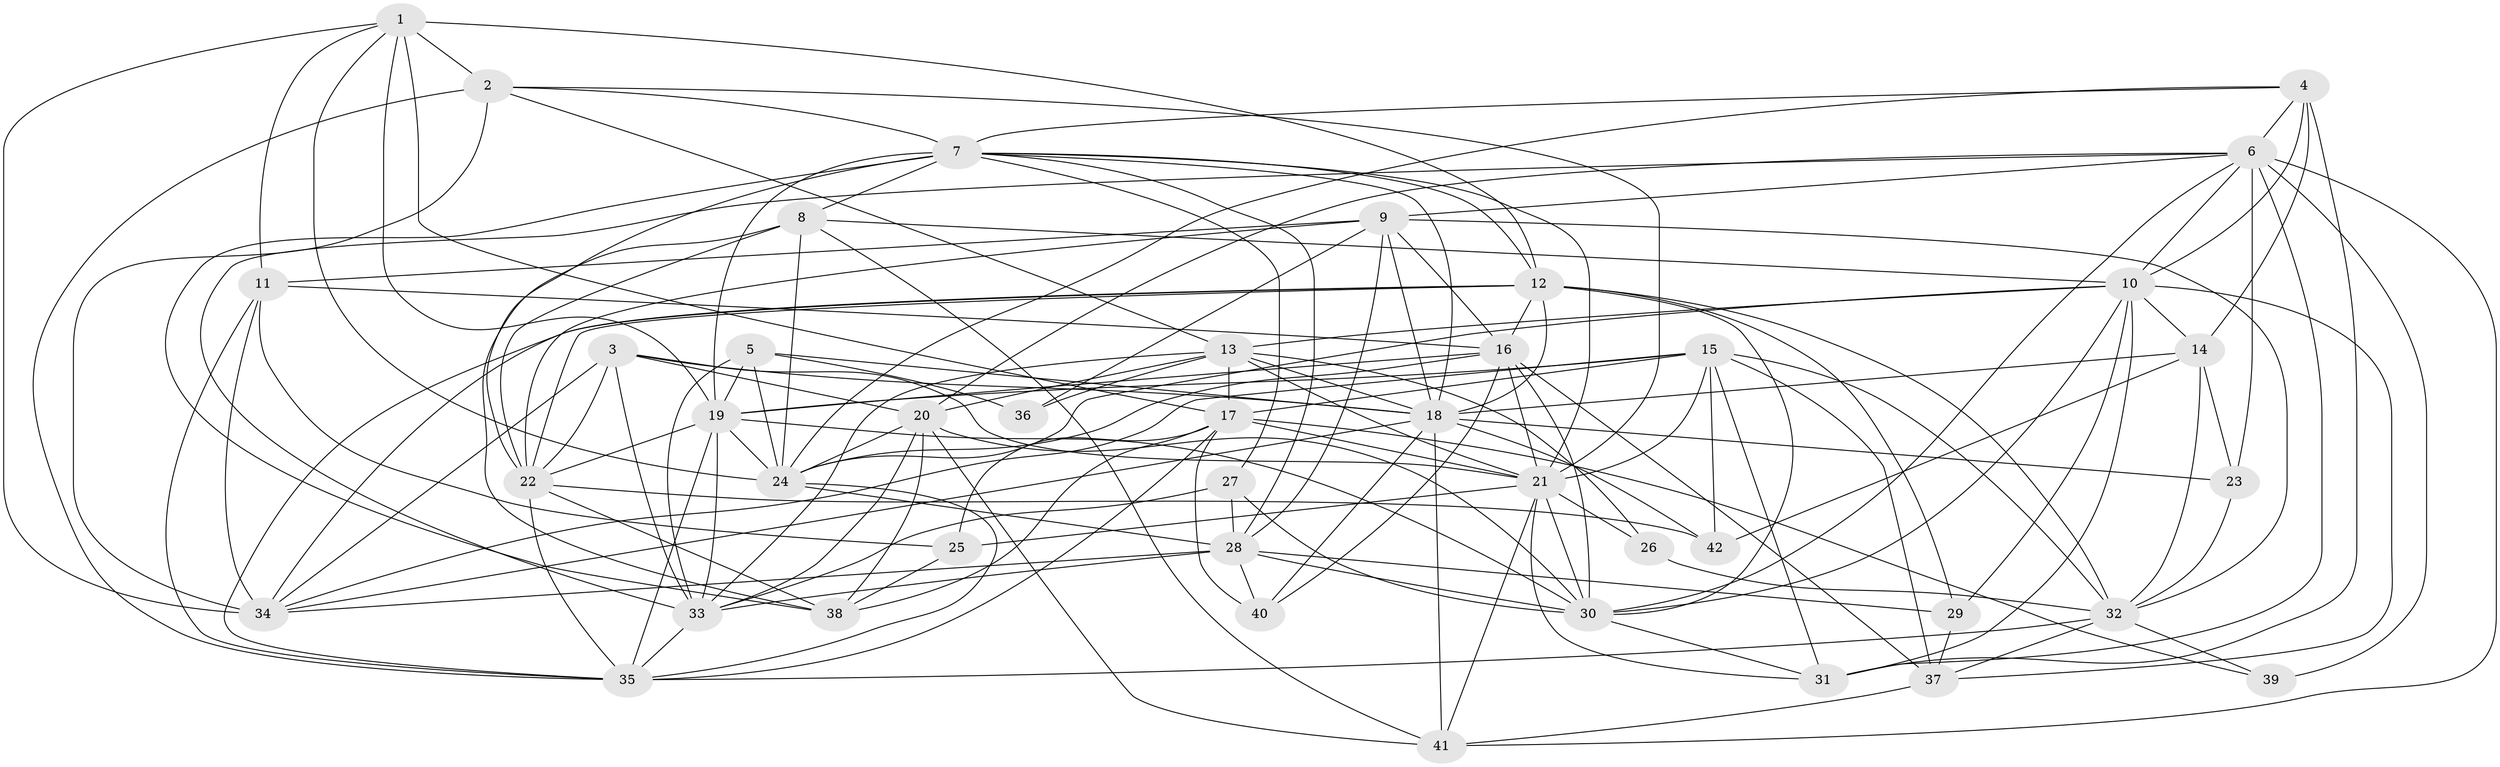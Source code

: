 // original degree distribution, {4: 1.0}
// Generated by graph-tools (version 1.1) at 2025/54/03/04/25 22:54:04]
// undirected, 42 vertices, 152 edges
graph export_dot {
  node [color=gray90,style=filled];
  1;
  2;
  3;
  4;
  5;
  6;
  7;
  8;
  9;
  10;
  11;
  12;
  13;
  14;
  15;
  16;
  17;
  18;
  19;
  20;
  21;
  22;
  23;
  24;
  25;
  26;
  27;
  28;
  29;
  30;
  31;
  32;
  33;
  34;
  35;
  36;
  37;
  38;
  39;
  40;
  41;
  42;
  1 -- 2 [weight=2.0];
  1 -- 11 [weight=2.0];
  1 -- 12 [weight=1.0];
  1 -- 17 [weight=3.0];
  1 -- 19 [weight=1.0];
  1 -- 24 [weight=1.0];
  1 -- 34 [weight=2.0];
  2 -- 7 [weight=1.0];
  2 -- 13 [weight=1.0];
  2 -- 21 [weight=1.0];
  2 -- 34 [weight=2.0];
  2 -- 35 [weight=1.0];
  3 -- 18 [weight=1.0];
  3 -- 20 [weight=1.0];
  3 -- 21 [weight=1.0];
  3 -- 22 [weight=1.0];
  3 -- 33 [weight=3.0];
  3 -- 34 [weight=1.0];
  4 -- 6 [weight=1.0];
  4 -- 7 [weight=2.0];
  4 -- 10 [weight=1.0];
  4 -- 14 [weight=2.0];
  4 -- 24 [weight=1.0];
  4 -- 31 [weight=1.0];
  5 -- 18 [weight=1.0];
  5 -- 19 [weight=1.0];
  5 -- 24 [weight=1.0];
  5 -- 33 [weight=2.0];
  5 -- 36 [weight=1.0];
  6 -- 9 [weight=1.0];
  6 -- 10 [weight=1.0];
  6 -- 20 [weight=1.0];
  6 -- 23 [weight=2.0];
  6 -- 30 [weight=1.0];
  6 -- 31 [weight=1.0];
  6 -- 33 [weight=1.0];
  6 -- 39 [weight=2.0];
  6 -- 41 [weight=1.0];
  7 -- 8 [weight=1.0];
  7 -- 12 [weight=1.0];
  7 -- 18 [weight=1.0];
  7 -- 19 [weight=1.0];
  7 -- 21 [weight=1.0];
  7 -- 22 [weight=1.0];
  7 -- 27 [weight=1.0];
  7 -- 28 [weight=1.0];
  7 -- 38 [weight=1.0];
  8 -- 10 [weight=1.0];
  8 -- 22 [weight=2.0];
  8 -- 24 [weight=2.0];
  8 -- 38 [weight=1.0];
  8 -- 41 [weight=1.0];
  9 -- 11 [weight=1.0];
  9 -- 16 [weight=1.0];
  9 -- 18 [weight=1.0];
  9 -- 22 [weight=1.0];
  9 -- 28 [weight=1.0];
  9 -- 32 [weight=2.0];
  9 -- 36 [weight=2.0];
  10 -- 13 [weight=1.0];
  10 -- 14 [weight=1.0];
  10 -- 24 [weight=1.0];
  10 -- 29 [weight=1.0];
  10 -- 30 [weight=1.0];
  10 -- 31 [weight=1.0];
  10 -- 37 [weight=1.0];
  11 -- 16 [weight=2.0];
  11 -- 25 [weight=1.0];
  11 -- 34 [weight=1.0];
  11 -- 35 [weight=1.0];
  12 -- 16 [weight=1.0];
  12 -- 18 [weight=1.0];
  12 -- 22 [weight=1.0];
  12 -- 29 [weight=1.0];
  12 -- 30 [weight=1.0];
  12 -- 32 [weight=2.0];
  12 -- 34 [weight=2.0];
  12 -- 35 [weight=1.0];
  13 -- 17 [weight=2.0];
  13 -- 18 [weight=1.0];
  13 -- 20 [weight=1.0];
  13 -- 21 [weight=1.0];
  13 -- 26 [weight=1.0];
  13 -- 33 [weight=1.0];
  13 -- 36 [weight=1.0];
  14 -- 18 [weight=1.0];
  14 -- 23 [weight=2.0];
  14 -- 32 [weight=1.0];
  14 -- 42 [weight=1.0];
  15 -- 17 [weight=1.0];
  15 -- 19 [weight=2.0];
  15 -- 21 [weight=1.0];
  15 -- 31 [weight=1.0];
  15 -- 32 [weight=1.0];
  15 -- 34 [weight=2.0];
  15 -- 37 [weight=1.0];
  15 -- 42 [weight=1.0];
  16 -- 19 [weight=1.0];
  16 -- 21 [weight=1.0];
  16 -- 24 [weight=1.0];
  16 -- 30 [weight=1.0];
  16 -- 37 [weight=1.0];
  16 -- 40 [weight=1.0];
  17 -- 21 [weight=1.0];
  17 -- 25 [weight=1.0];
  17 -- 35 [weight=1.0];
  17 -- 38 [weight=1.0];
  17 -- 39 [weight=1.0];
  17 -- 40 [weight=1.0];
  18 -- 23 [weight=1.0];
  18 -- 34 [weight=1.0];
  18 -- 40 [weight=1.0];
  18 -- 41 [weight=1.0];
  18 -- 42 [weight=1.0];
  19 -- 22 [weight=1.0];
  19 -- 24 [weight=1.0];
  19 -- 30 [weight=1.0];
  19 -- 33 [weight=1.0];
  19 -- 35 [weight=2.0];
  20 -- 24 [weight=1.0];
  20 -- 30 [weight=1.0];
  20 -- 33 [weight=1.0];
  20 -- 38 [weight=1.0];
  20 -- 41 [weight=1.0];
  21 -- 25 [weight=1.0];
  21 -- 26 [weight=1.0];
  21 -- 30 [weight=1.0];
  21 -- 31 [weight=1.0];
  21 -- 41 [weight=1.0];
  22 -- 35 [weight=1.0];
  22 -- 38 [weight=1.0];
  22 -- 42 [weight=1.0];
  23 -- 32 [weight=1.0];
  24 -- 28 [weight=2.0];
  24 -- 35 [weight=1.0];
  25 -- 38 [weight=1.0];
  26 -- 32 [weight=2.0];
  27 -- 28 [weight=1.0];
  27 -- 30 [weight=1.0];
  27 -- 33 [weight=1.0];
  28 -- 29 [weight=3.0];
  28 -- 30 [weight=1.0];
  28 -- 33 [weight=1.0];
  28 -- 34 [weight=1.0];
  28 -- 40 [weight=1.0];
  29 -- 37 [weight=1.0];
  30 -- 31 [weight=1.0];
  32 -- 35 [weight=1.0];
  32 -- 37 [weight=1.0];
  32 -- 39 [weight=1.0];
  33 -- 35 [weight=1.0];
  37 -- 41 [weight=1.0];
}
